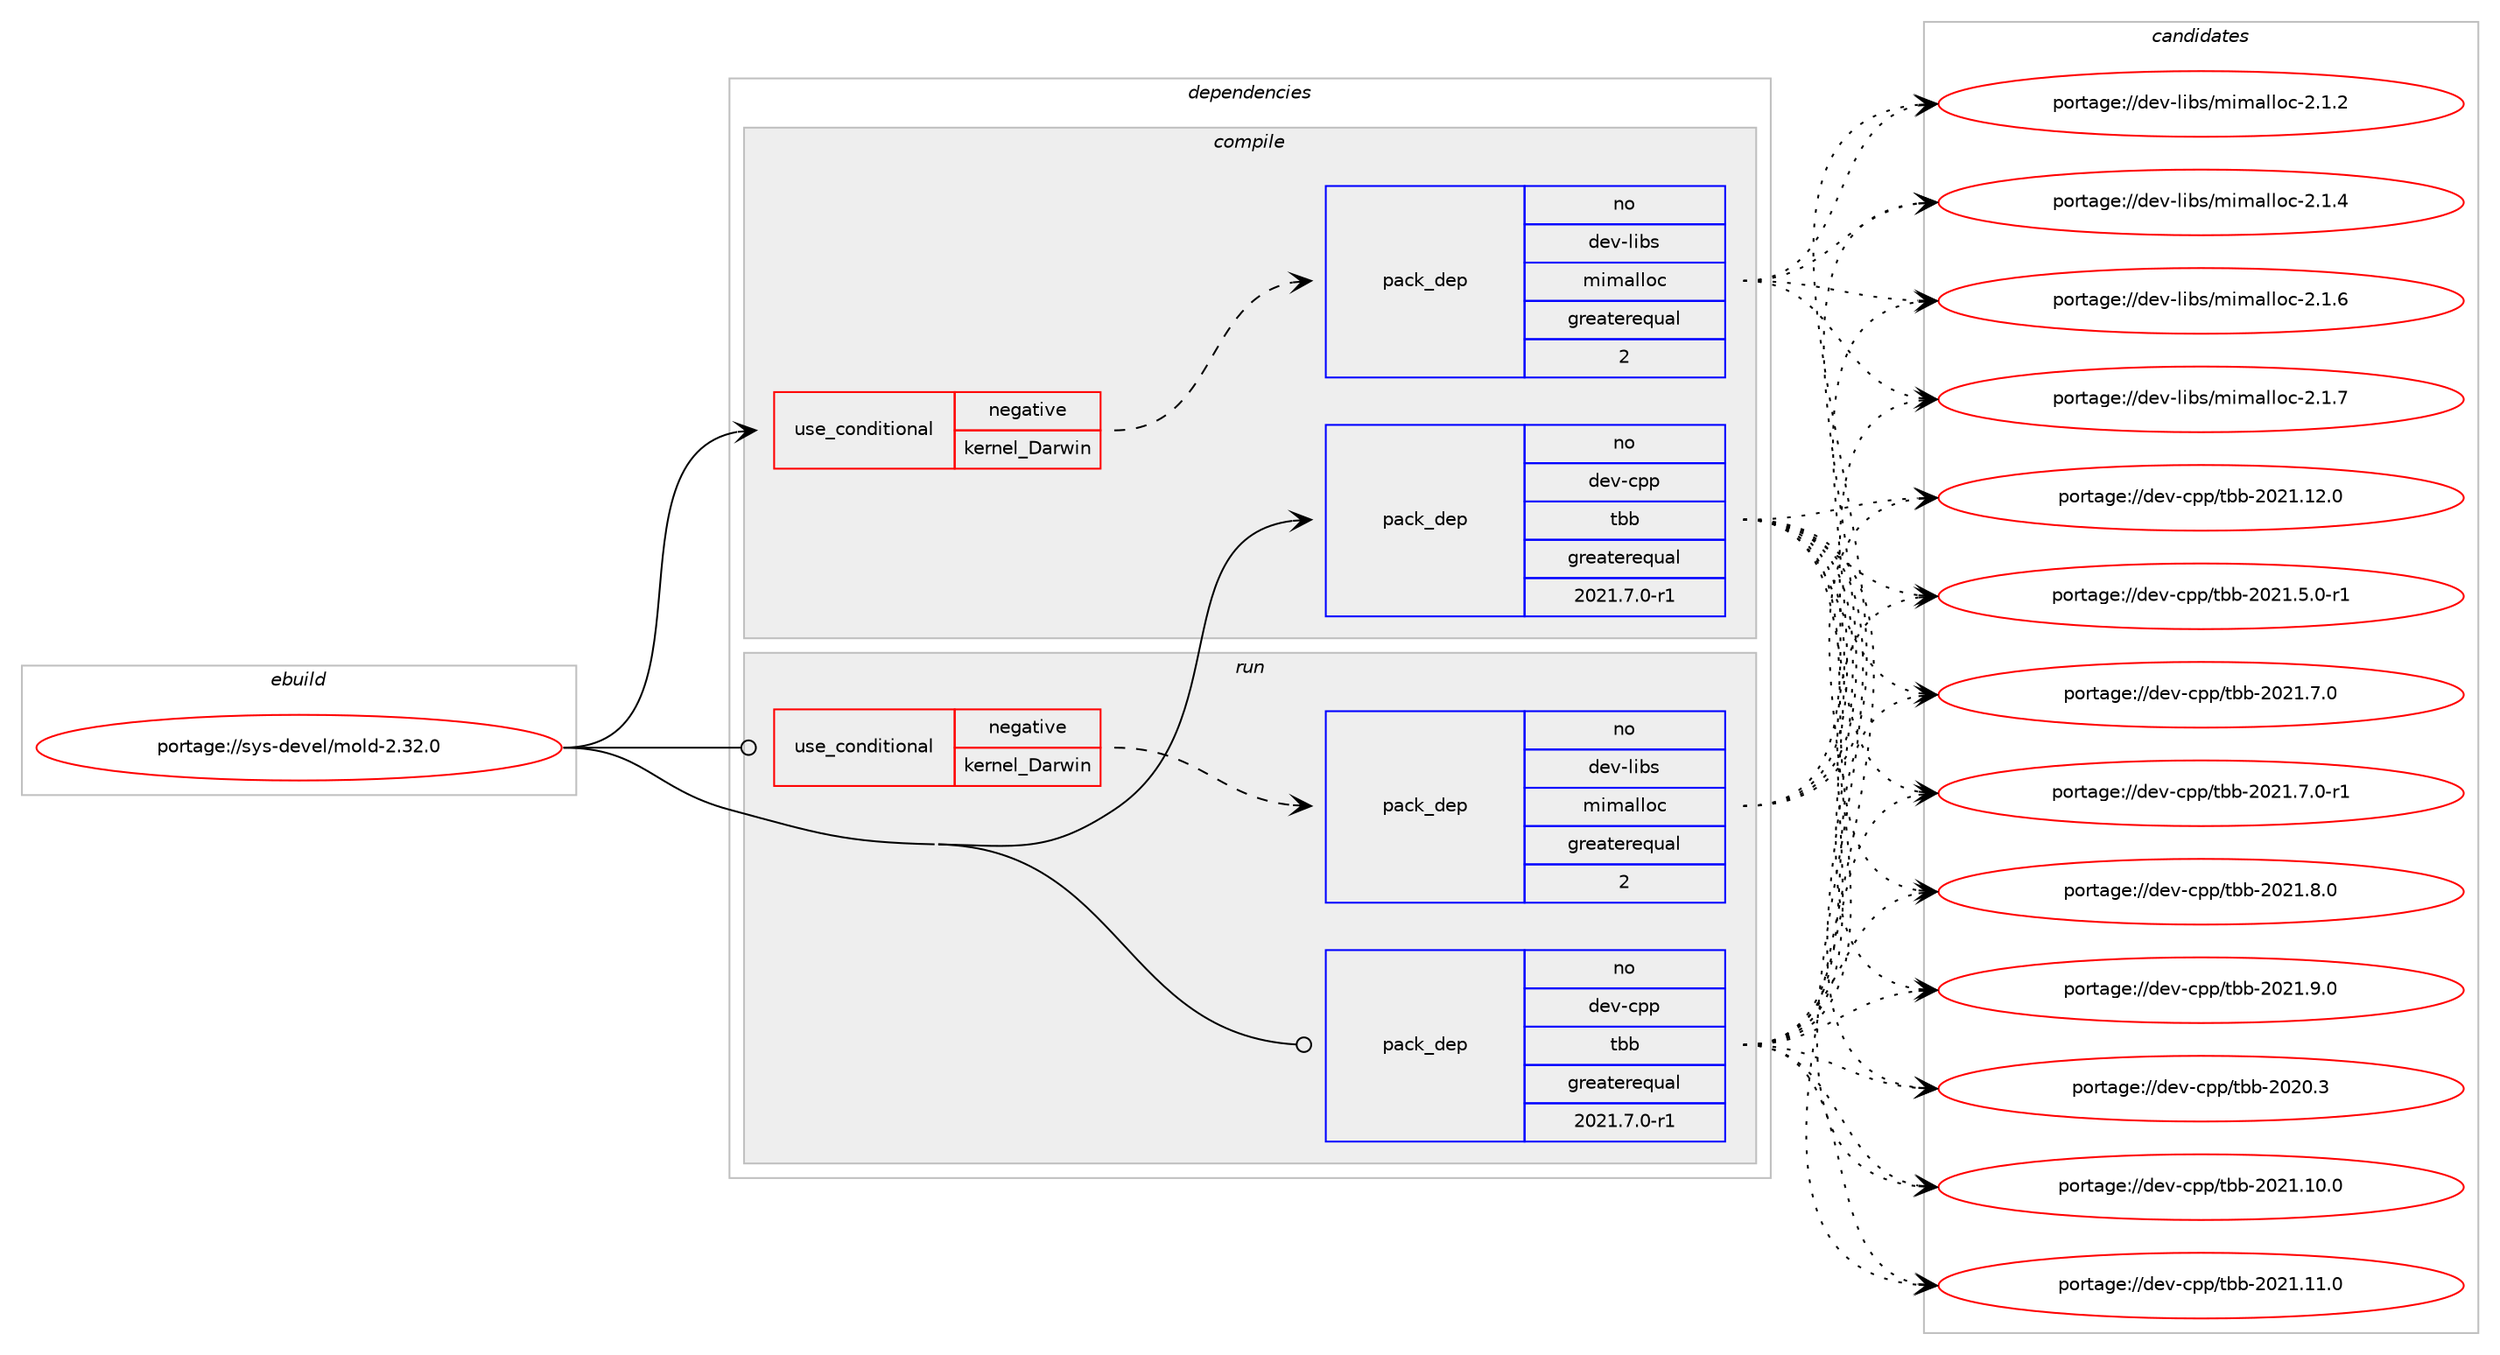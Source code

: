 digraph prolog {

# *************
# Graph options
# *************

newrank=true;
concentrate=true;
compound=true;
graph [rankdir=LR,fontname=Helvetica,fontsize=10,ranksep=1.5];#, ranksep=2.5, nodesep=0.2];
edge  [arrowhead=vee];
node  [fontname=Helvetica,fontsize=10];

# **********
# The ebuild
# **********

subgraph cluster_leftcol {
color=gray;
rank=same;
label=<<i>ebuild</i>>;
id [label="portage://sys-devel/mold-2.32.0", color=red, width=4, href="../sys-devel/mold-2.32.0.svg"];
}

# ****************
# The dependencies
# ****************

subgraph cluster_midcol {
color=gray;
label=<<i>dependencies</i>>;
subgraph cluster_compile {
fillcolor="#eeeeee";
style=filled;
label=<<i>compile</i>>;
subgraph cond112968 {
dependency218253 [label=<<TABLE BORDER="0" CELLBORDER="1" CELLSPACING="0" CELLPADDING="4"><TR><TD ROWSPAN="3" CELLPADDING="10">use_conditional</TD></TR><TR><TD>negative</TD></TR><TR><TD>kernel_Darwin</TD></TR></TABLE>>, shape=none, color=red];
subgraph pack102408 {
dependency218254 [label=<<TABLE BORDER="0" CELLBORDER="1" CELLSPACING="0" CELLPADDING="4" WIDTH="220"><TR><TD ROWSPAN="6" CELLPADDING="30">pack_dep</TD></TR><TR><TD WIDTH="110">no</TD></TR><TR><TD>dev-libs</TD></TR><TR><TD>mimalloc</TD></TR><TR><TD>greaterequal</TD></TR><TR><TD>2</TD></TR></TABLE>>, shape=none, color=blue];
}
dependency218253:e -> dependency218254:w [weight=20,style="dashed",arrowhead="vee"];
}
id:e -> dependency218253:w [weight=20,style="solid",arrowhead="vee"];
# *** BEGIN UNKNOWN DEPENDENCY TYPE (TODO) ***
# id -> package_dependency(portage://sys-devel/mold-2.32.0,install,no,app-arch,zstd,none,[,,],any_same_slot,[])
# *** END UNKNOWN DEPENDENCY TYPE (TODO) ***

subgraph pack102409 {
dependency218255 [label=<<TABLE BORDER="0" CELLBORDER="1" CELLSPACING="0" CELLPADDING="4" WIDTH="220"><TR><TD ROWSPAN="6" CELLPADDING="30">pack_dep</TD></TR><TR><TD WIDTH="110">no</TD></TR><TR><TD>dev-cpp</TD></TR><TR><TD>tbb</TD></TR><TR><TD>greaterequal</TD></TR><TR><TD>2021.7.0-r1</TD></TR></TABLE>>, shape=none, color=blue];
}
id:e -> dependency218255:w [weight=20,style="solid",arrowhead="vee"];
# *** BEGIN UNKNOWN DEPENDENCY TYPE (TODO) ***
# id -> package_dependency(portage://sys-devel/mold-2.32.0,install,no,dev-libs,blake3,none,[,,],any_same_slot,[])
# *** END UNKNOWN DEPENDENCY TYPE (TODO) ***

# *** BEGIN UNKNOWN DEPENDENCY TYPE (TODO) ***
# id -> package_dependency(portage://sys-devel/mold-2.32.0,install,no,sys-libs,zlib,none,[,,],[],[])
# *** END UNKNOWN DEPENDENCY TYPE (TODO) ***

}
subgraph cluster_compileandrun {
fillcolor="#eeeeee";
style=filled;
label=<<i>compile and run</i>>;
}
subgraph cluster_run {
fillcolor="#eeeeee";
style=filled;
label=<<i>run</i>>;
subgraph cond112969 {
dependency218256 [label=<<TABLE BORDER="0" CELLBORDER="1" CELLSPACING="0" CELLPADDING="4"><TR><TD ROWSPAN="3" CELLPADDING="10">use_conditional</TD></TR><TR><TD>negative</TD></TR><TR><TD>kernel_Darwin</TD></TR></TABLE>>, shape=none, color=red];
subgraph pack102410 {
dependency218257 [label=<<TABLE BORDER="0" CELLBORDER="1" CELLSPACING="0" CELLPADDING="4" WIDTH="220"><TR><TD ROWSPAN="6" CELLPADDING="30">pack_dep</TD></TR><TR><TD WIDTH="110">no</TD></TR><TR><TD>dev-libs</TD></TR><TR><TD>mimalloc</TD></TR><TR><TD>greaterequal</TD></TR><TR><TD>2</TD></TR></TABLE>>, shape=none, color=blue];
}
dependency218256:e -> dependency218257:w [weight=20,style="dashed",arrowhead="vee"];
}
id:e -> dependency218256:w [weight=20,style="solid",arrowhead="odot"];
# *** BEGIN UNKNOWN DEPENDENCY TYPE (TODO) ***
# id -> package_dependency(portage://sys-devel/mold-2.32.0,run,no,app-arch,zstd,none,[,,],any_same_slot,[])
# *** END UNKNOWN DEPENDENCY TYPE (TODO) ***

subgraph pack102411 {
dependency218258 [label=<<TABLE BORDER="0" CELLBORDER="1" CELLSPACING="0" CELLPADDING="4" WIDTH="220"><TR><TD ROWSPAN="6" CELLPADDING="30">pack_dep</TD></TR><TR><TD WIDTH="110">no</TD></TR><TR><TD>dev-cpp</TD></TR><TR><TD>tbb</TD></TR><TR><TD>greaterequal</TD></TR><TR><TD>2021.7.0-r1</TD></TR></TABLE>>, shape=none, color=blue];
}
id:e -> dependency218258:w [weight=20,style="solid",arrowhead="odot"];
# *** BEGIN UNKNOWN DEPENDENCY TYPE (TODO) ***
# id -> package_dependency(portage://sys-devel/mold-2.32.0,run,no,dev-libs,blake3,none,[,,],any_same_slot,[])
# *** END UNKNOWN DEPENDENCY TYPE (TODO) ***

# *** BEGIN UNKNOWN DEPENDENCY TYPE (TODO) ***
# id -> package_dependency(portage://sys-devel/mold-2.32.0,run,no,sys-libs,zlib,none,[,,],[],[])
# *** END UNKNOWN DEPENDENCY TYPE (TODO) ***

}
}

# **************
# The candidates
# **************

subgraph cluster_choices {
rank=same;
color=gray;
label=<<i>candidates</i>>;

subgraph choice102408 {
color=black;
nodesep=1;
choice1001011184510810598115471091051099710810811199455046494650 [label="portage://dev-libs/mimalloc-2.1.2", color=red, width=4,href="../dev-libs/mimalloc-2.1.2.svg"];
choice1001011184510810598115471091051099710810811199455046494652 [label="portage://dev-libs/mimalloc-2.1.4", color=red, width=4,href="../dev-libs/mimalloc-2.1.4.svg"];
choice1001011184510810598115471091051099710810811199455046494654 [label="portage://dev-libs/mimalloc-2.1.6", color=red, width=4,href="../dev-libs/mimalloc-2.1.6.svg"];
choice1001011184510810598115471091051099710810811199455046494655 [label="portage://dev-libs/mimalloc-2.1.7", color=red, width=4,href="../dev-libs/mimalloc-2.1.7.svg"];
dependency218254:e -> choice1001011184510810598115471091051099710810811199455046494650:w [style=dotted,weight="100"];
dependency218254:e -> choice1001011184510810598115471091051099710810811199455046494652:w [style=dotted,weight="100"];
dependency218254:e -> choice1001011184510810598115471091051099710810811199455046494654:w [style=dotted,weight="100"];
dependency218254:e -> choice1001011184510810598115471091051099710810811199455046494655:w [style=dotted,weight="100"];
}
subgraph choice102409 {
color=black;
nodesep=1;
choice100101118459911211247116989845504850484651 [label="portage://dev-cpp/tbb-2020.3", color=red, width=4,href="../dev-cpp/tbb-2020.3.svg"];
choice100101118459911211247116989845504850494649484648 [label="portage://dev-cpp/tbb-2021.10.0", color=red, width=4,href="../dev-cpp/tbb-2021.10.0.svg"];
choice100101118459911211247116989845504850494649494648 [label="portage://dev-cpp/tbb-2021.11.0", color=red, width=4,href="../dev-cpp/tbb-2021.11.0.svg"];
choice100101118459911211247116989845504850494649504648 [label="portage://dev-cpp/tbb-2021.12.0", color=red, width=4,href="../dev-cpp/tbb-2021.12.0.svg"];
choice10010111845991121124711698984550485049465346484511449 [label="portage://dev-cpp/tbb-2021.5.0-r1", color=red, width=4,href="../dev-cpp/tbb-2021.5.0-r1.svg"];
choice1001011184599112112471169898455048504946554648 [label="portage://dev-cpp/tbb-2021.7.0", color=red, width=4,href="../dev-cpp/tbb-2021.7.0.svg"];
choice10010111845991121124711698984550485049465546484511449 [label="portage://dev-cpp/tbb-2021.7.0-r1", color=red, width=4,href="../dev-cpp/tbb-2021.7.0-r1.svg"];
choice1001011184599112112471169898455048504946564648 [label="portage://dev-cpp/tbb-2021.8.0", color=red, width=4,href="../dev-cpp/tbb-2021.8.0.svg"];
choice1001011184599112112471169898455048504946574648 [label="portage://dev-cpp/tbb-2021.9.0", color=red, width=4,href="../dev-cpp/tbb-2021.9.0.svg"];
dependency218255:e -> choice100101118459911211247116989845504850484651:w [style=dotted,weight="100"];
dependency218255:e -> choice100101118459911211247116989845504850494649484648:w [style=dotted,weight="100"];
dependency218255:e -> choice100101118459911211247116989845504850494649494648:w [style=dotted,weight="100"];
dependency218255:e -> choice100101118459911211247116989845504850494649504648:w [style=dotted,weight="100"];
dependency218255:e -> choice10010111845991121124711698984550485049465346484511449:w [style=dotted,weight="100"];
dependency218255:e -> choice1001011184599112112471169898455048504946554648:w [style=dotted,weight="100"];
dependency218255:e -> choice10010111845991121124711698984550485049465546484511449:w [style=dotted,weight="100"];
dependency218255:e -> choice1001011184599112112471169898455048504946564648:w [style=dotted,weight="100"];
dependency218255:e -> choice1001011184599112112471169898455048504946574648:w [style=dotted,weight="100"];
}
subgraph choice102410 {
color=black;
nodesep=1;
choice1001011184510810598115471091051099710810811199455046494650 [label="portage://dev-libs/mimalloc-2.1.2", color=red, width=4,href="../dev-libs/mimalloc-2.1.2.svg"];
choice1001011184510810598115471091051099710810811199455046494652 [label="portage://dev-libs/mimalloc-2.1.4", color=red, width=4,href="../dev-libs/mimalloc-2.1.4.svg"];
choice1001011184510810598115471091051099710810811199455046494654 [label="portage://dev-libs/mimalloc-2.1.6", color=red, width=4,href="../dev-libs/mimalloc-2.1.6.svg"];
choice1001011184510810598115471091051099710810811199455046494655 [label="portage://dev-libs/mimalloc-2.1.7", color=red, width=4,href="../dev-libs/mimalloc-2.1.7.svg"];
dependency218257:e -> choice1001011184510810598115471091051099710810811199455046494650:w [style=dotted,weight="100"];
dependency218257:e -> choice1001011184510810598115471091051099710810811199455046494652:w [style=dotted,weight="100"];
dependency218257:e -> choice1001011184510810598115471091051099710810811199455046494654:w [style=dotted,weight="100"];
dependency218257:e -> choice1001011184510810598115471091051099710810811199455046494655:w [style=dotted,weight="100"];
}
subgraph choice102411 {
color=black;
nodesep=1;
choice100101118459911211247116989845504850484651 [label="portage://dev-cpp/tbb-2020.3", color=red, width=4,href="../dev-cpp/tbb-2020.3.svg"];
choice100101118459911211247116989845504850494649484648 [label="portage://dev-cpp/tbb-2021.10.0", color=red, width=4,href="../dev-cpp/tbb-2021.10.0.svg"];
choice100101118459911211247116989845504850494649494648 [label="portage://dev-cpp/tbb-2021.11.0", color=red, width=4,href="../dev-cpp/tbb-2021.11.0.svg"];
choice100101118459911211247116989845504850494649504648 [label="portage://dev-cpp/tbb-2021.12.0", color=red, width=4,href="../dev-cpp/tbb-2021.12.0.svg"];
choice10010111845991121124711698984550485049465346484511449 [label="portage://dev-cpp/tbb-2021.5.0-r1", color=red, width=4,href="../dev-cpp/tbb-2021.5.0-r1.svg"];
choice1001011184599112112471169898455048504946554648 [label="portage://dev-cpp/tbb-2021.7.0", color=red, width=4,href="../dev-cpp/tbb-2021.7.0.svg"];
choice10010111845991121124711698984550485049465546484511449 [label="portage://dev-cpp/tbb-2021.7.0-r1", color=red, width=4,href="../dev-cpp/tbb-2021.7.0-r1.svg"];
choice1001011184599112112471169898455048504946564648 [label="portage://dev-cpp/tbb-2021.8.0", color=red, width=4,href="../dev-cpp/tbb-2021.8.0.svg"];
choice1001011184599112112471169898455048504946574648 [label="portage://dev-cpp/tbb-2021.9.0", color=red, width=4,href="../dev-cpp/tbb-2021.9.0.svg"];
dependency218258:e -> choice100101118459911211247116989845504850484651:w [style=dotted,weight="100"];
dependency218258:e -> choice100101118459911211247116989845504850494649484648:w [style=dotted,weight="100"];
dependency218258:e -> choice100101118459911211247116989845504850494649494648:w [style=dotted,weight="100"];
dependency218258:e -> choice100101118459911211247116989845504850494649504648:w [style=dotted,weight="100"];
dependency218258:e -> choice10010111845991121124711698984550485049465346484511449:w [style=dotted,weight="100"];
dependency218258:e -> choice1001011184599112112471169898455048504946554648:w [style=dotted,weight="100"];
dependency218258:e -> choice10010111845991121124711698984550485049465546484511449:w [style=dotted,weight="100"];
dependency218258:e -> choice1001011184599112112471169898455048504946564648:w [style=dotted,weight="100"];
dependency218258:e -> choice1001011184599112112471169898455048504946574648:w [style=dotted,weight="100"];
}
}

}
